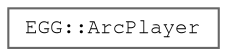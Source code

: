 digraph "Graphical Class Hierarchy"
{
 // LATEX_PDF_SIZE
  bgcolor="transparent";
  edge [fontname=FreeMono,fontsize=10,labelfontname=FreeMono,labelfontsize=10];
  node [fontname=FreeMono,fontsize=10,shape=box,height=0.2,width=0.4];
  rankdir="LR";
  Node0 [label="EGG::ArcPlayer",height=0.2,width=0.4,color="grey40", fillcolor="white", style="filled",URL="$class_e_g_g_1_1_arc_player.html",tooltip=" "];
}
